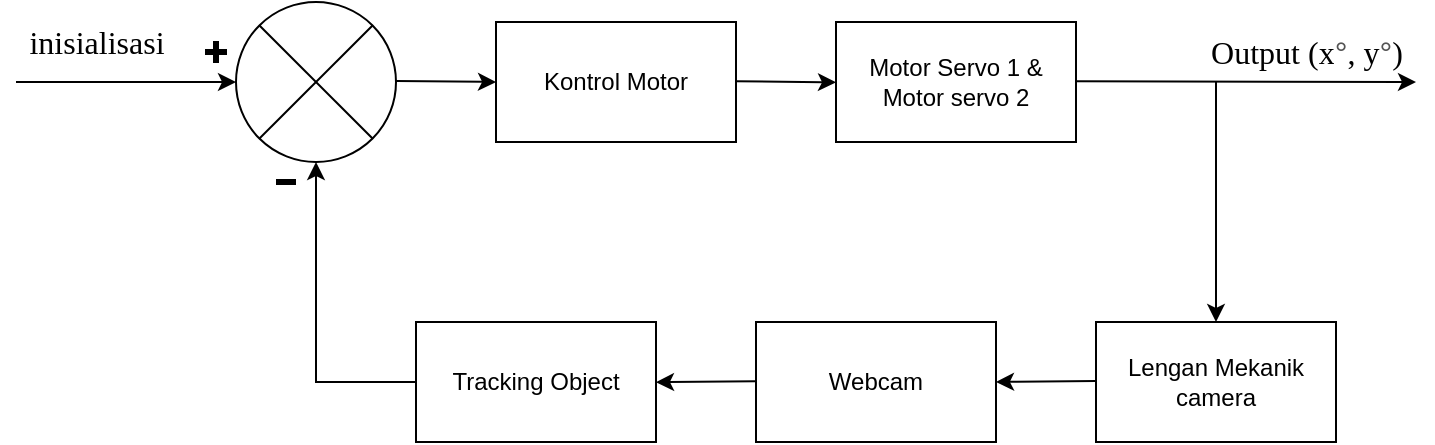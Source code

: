 <mxfile version="19.0.0" type="github">
  <diagram id="GNAxxXV7teZm033zvRFC" name="Page-1">
    <mxGraphModel dx="1060" dy="598" grid="1" gridSize="10" guides="1" tooltips="1" connect="1" arrows="1" fold="1" page="1" pageScale="1" pageWidth="827" pageHeight="1169" math="0" shadow="0">
      <root>
        <mxCell id="0" />
        <mxCell id="1" parent="0" />
        <mxCell id="HQkq9TB4pK0e_T1AHxVl-1" value="" style="endArrow=classic;html=1;rounded=0;" parent="1" edge="1">
          <mxGeometry width="50" height="50" relative="1" as="geometry">
            <mxPoint x="160" y="120" as="sourcePoint" />
            <mxPoint x="270" y="120" as="targetPoint" />
          </mxGeometry>
        </mxCell>
        <mxCell id="HQkq9TB4pK0e_T1AHxVl-2" value="Kontrol Motor" style="rounded=0;whiteSpace=wrap;html=1;" parent="1" vertex="1">
          <mxGeometry x="400" y="90" width="120" height="60" as="geometry" />
        </mxCell>
        <mxCell id="HQkq9TB4pK0e_T1AHxVl-4" value="" style="endArrow=classic;html=1;rounded=0;" parent="1" edge="1">
          <mxGeometry width="50" height="50" relative="1" as="geometry">
            <mxPoint x="350" y="119.5" as="sourcePoint" />
            <mxPoint x="400" y="120" as="targetPoint" />
          </mxGeometry>
        </mxCell>
        <mxCell id="HQkq9TB4pK0e_T1AHxVl-5" value="" style="endArrow=classic;html=1;rounded=0;" parent="1" edge="1">
          <mxGeometry width="50" height="50" relative="1" as="geometry">
            <mxPoint x="520" y="119.66" as="sourcePoint" />
            <mxPoint x="570" y="120.16" as="targetPoint" />
          </mxGeometry>
        </mxCell>
        <mxCell id="HQkq9TB4pK0e_T1AHxVl-6" value="Motor Servo 1 &amp;amp; Motor servo 2" style="rounded=0;whiteSpace=wrap;html=1;" parent="1" vertex="1">
          <mxGeometry x="570" y="90" width="120" height="60" as="geometry" />
        </mxCell>
        <mxCell id="HQkq9TB4pK0e_T1AHxVl-7" value="" style="endArrow=classic;html=1;rounded=0;" parent="1" edge="1">
          <mxGeometry width="50" height="50" relative="1" as="geometry">
            <mxPoint x="690" y="119.58" as="sourcePoint" />
            <mxPoint x="860" y="120" as="targetPoint" />
          </mxGeometry>
        </mxCell>
        <mxCell id="HQkq9TB4pK0e_T1AHxVl-9" value="Webcam" style="rounded=0;whiteSpace=wrap;html=1;" parent="1" vertex="1">
          <mxGeometry x="530" y="240" width="120" height="60" as="geometry" />
        </mxCell>
        <mxCell id="HQkq9TB4pK0e_T1AHxVl-10" value="Tracking Object" style="rounded=0;whiteSpace=wrap;html=1;" parent="1" vertex="1">
          <mxGeometry x="360" y="240" width="120" height="60" as="geometry" />
        </mxCell>
        <mxCell id="HQkq9TB4pK0e_T1AHxVl-11" value="Lengan Mekanik camera" style="rounded=0;whiteSpace=wrap;html=1;" parent="1" vertex="1">
          <mxGeometry x="700" y="240" width="120" height="60" as="geometry" />
        </mxCell>
        <mxCell id="HQkq9TB4pK0e_T1AHxVl-12" value="" style="endArrow=classic;html=1;rounded=0;fontSize=9;" parent="1" edge="1">
          <mxGeometry width="50" height="50" relative="1" as="geometry">
            <mxPoint x="760" y="120" as="sourcePoint" />
            <mxPoint x="760" y="240" as="targetPoint" />
          </mxGeometry>
        </mxCell>
        <mxCell id="HQkq9TB4pK0e_T1AHxVl-13" value="" style="endArrow=classic;html=1;rounded=0;" parent="1" target="HQkq9TB4pK0e_T1AHxVl-11" edge="1">
          <mxGeometry width="50" height="50" relative="1" as="geometry">
            <mxPoint x="700" y="269.58" as="sourcePoint" />
            <mxPoint x="750" y="270.08" as="targetPoint" />
          </mxGeometry>
        </mxCell>
        <mxCell id="HQkq9TB4pK0e_T1AHxVl-14" value="" style="endArrow=classic;html=1;rounded=0;entryX=1;entryY=0.5;entryDx=0;entryDy=0;" parent="1" target="HQkq9TB4pK0e_T1AHxVl-9" edge="1">
          <mxGeometry width="50" height="50" relative="1" as="geometry">
            <mxPoint x="700" y="269.5" as="sourcePoint" />
            <mxPoint x="680" y="270" as="targetPoint" />
          </mxGeometry>
        </mxCell>
        <mxCell id="HQkq9TB4pK0e_T1AHxVl-15" value="" style="endArrow=classic;html=1;rounded=0;entryX=1;entryY=0.5;entryDx=0;entryDy=0;" parent="1" edge="1">
          <mxGeometry width="50" height="50" relative="1" as="geometry">
            <mxPoint x="530" y="269.58" as="sourcePoint" />
            <mxPoint x="480" y="270.08" as="targetPoint" />
          </mxGeometry>
        </mxCell>
        <mxCell id="HQkq9TB4pK0e_T1AHxVl-18" value="" style="edgeStyle=segmentEdgeStyle;endArrow=classic;html=1;rounded=0;fontSize=9;entryX=0.5;entryY=1;entryDx=0;entryDy=0;" parent="1" edge="1">
          <mxGeometry width="50" height="50" relative="1" as="geometry">
            <mxPoint x="360" y="270" as="sourcePoint" />
            <mxPoint x="310" y="160" as="targetPoint" />
          </mxGeometry>
        </mxCell>
        <mxCell id="HQkq9TB4pK0e_T1AHxVl-19" value="" style="shape=sumEllipse;perimeter=ellipsePerimeter;whiteSpace=wrap;html=1;backgroundOutline=1;fontSize=9;" parent="1" vertex="1">
          <mxGeometry x="270" y="80" width="80" height="80" as="geometry" />
        </mxCell>
        <mxCell id="HQkq9TB4pK0e_T1AHxVl-20" value="" style="shape=cross;whiteSpace=wrap;html=1;fontSize=9;fillColor=#000000;" parent="1" vertex="1">
          <mxGeometry x="255" y="100" width="10" height="10" as="geometry" />
        </mxCell>
        <mxCell id="HQkq9TB4pK0e_T1AHxVl-25" value="" style="endArrow=none;html=1;rounded=0;fontSize=9;strokeWidth=3;jumpSize=3;" parent="1" edge="1">
          <mxGeometry width="50" height="50" relative="1" as="geometry">
            <mxPoint x="290" y="170" as="sourcePoint" />
            <mxPoint x="300" y="170" as="targetPoint" />
          </mxGeometry>
        </mxCell>
        <mxCell id="HQkq9TB4pK0e_T1AHxVl-26" value="&lt;font size=&quot;3&quot; face=&quot;Times New Roman&quot;&gt;Output (x&lt;/font&gt;&lt;span style=&quot;color: rgb(84, 84, 84); font-family: Helvetica, &amp;quot;Nimbus Sans L&amp;quot;, Arial, &amp;quot;Liberation Sans&amp;quot;, sans-serif; font-size: 16px; text-align: start; background-color: rgb(255, 255, 255);&quot;&gt;°&lt;/span&gt;&lt;font size=&quot;3&quot; face=&quot;Times New Roman&quot;&gt;, y&lt;/font&gt;&lt;span style=&quot;color: rgb(84, 84, 84); font-family: Helvetica, &amp;quot;Nimbus Sans L&amp;quot;, Arial, &amp;quot;Liberation Sans&amp;quot;, sans-serif; font-size: 16px; text-align: start; background-color: rgb(255, 255, 255);&quot;&gt;°&lt;/span&gt;&lt;font size=&quot;3&quot; face=&quot;Times New Roman&quot;&gt;)&lt;/font&gt;" style="text;html=1;resizable=0;autosize=1;align=center;verticalAlign=middle;points=[];fillColor=none;strokeColor=none;rounded=0;fontSize=9;" parent="1" vertex="1">
          <mxGeometry x="750" y="95" width="110" height="20" as="geometry" />
        </mxCell>
        <mxCell id="HQkq9TB4pK0e_T1AHxVl-27" value="&lt;font size=&quot;3&quot; face=&quot;Times New Roman&quot;&gt;inisialisasi&lt;/font&gt;" style="text;html=1;resizable=0;autosize=1;align=center;verticalAlign=middle;points=[];fillColor=none;strokeColor=none;rounded=0;fontSize=9;" parent="1" vertex="1">
          <mxGeometry x="160" y="90" width="80" height="20" as="geometry" />
        </mxCell>
      </root>
    </mxGraphModel>
  </diagram>
</mxfile>
